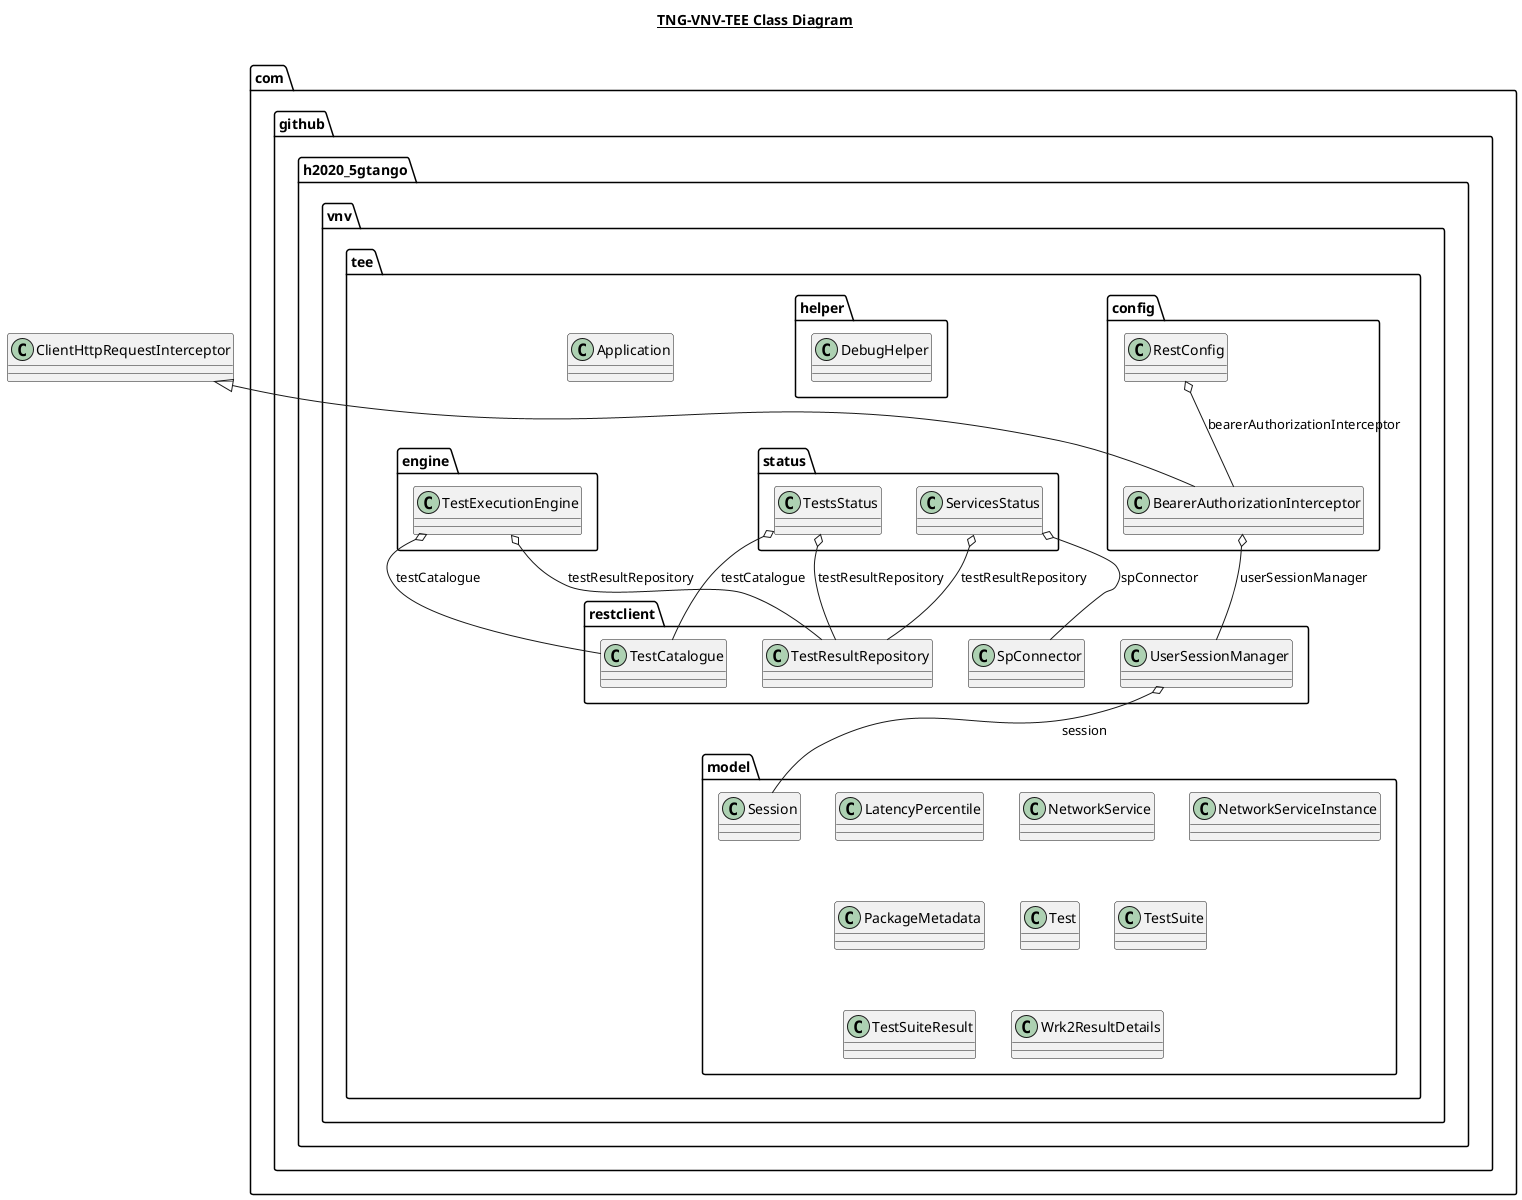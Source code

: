 @startuml

title __TNG-VNV-TEE Class Diagram__\n

  package com.github.h2020_5gtango.vnv.tee {
    class Application {
    }
  }
  

  package com.github.h2020_5gtango.vnv.tee {
    package com.github.h2020_5gtango.vnv.tee.config {
      class BearerAuthorizationInterceptor {
      }
    }
  }
  

  package com.github.h2020_5gtango.vnv.tee {
    package com.github.h2020_5gtango.vnv.tee.helper {
      class DebugHelper {
      }
    }
  }
  

  package com.github.h2020_5gtango.vnv.tee {
    package com.github.h2020_5gtango.vnv.tee.model {
      class LatencyPercentile {
      }
    }
  }
  

  package com.github.h2020_5gtango.vnv.tee {
    package com.github.h2020_5gtango.vnv.tee.model {
      class NetworkService {
      }
    }
  }
  

  package com.github.h2020_5gtango.vnv.tee {
    package com.github.h2020_5gtango.vnv.tee.model {
      class NetworkServiceInstance {
      }
    }
  }
  

  package com.github.h2020_5gtango.vnv.tee {
    package com.github.h2020_5gtango.vnv.tee.model {
      class PackageMetadata {
      }
    }
  }
  

  package com.github.h2020_5gtango.vnv.tee {
    package com.github.h2020_5gtango.vnv.tee.config {
      class RestConfig {
      }
    }
  }
  

  package com.github.h2020_5gtango.vnv.tee {
    package com.github.h2020_5gtango.vnv.tee.status {
      class ServicesStatus {
      }
    }
  }
  

  package com.github.h2020_5gtango.vnv.tee {
    package com.github.h2020_5gtango.vnv.tee.model {
      class Session {
      }
    }
  }
  

  package com.github.h2020_5gtango.vnv.tee {
    package com.github.h2020_5gtango.vnv.tee.restclient {
      class SpConnector {
      }
    }
  }
  

  package com.github.h2020_5gtango.vnv.tee {
    package com.github.h2020_5gtango.vnv.tee.model {
      class Test {
      }
    }
  }
  

  package com.github.h2020_5gtango.vnv.tee {
    package com.github.h2020_5gtango.vnv.tee.restclient {
      class TestCatalogue {
      }
    }
  }
  

  package com.github.h2020_5gtango.vnv.tee {
    package com.github.h2020_5gtango.vnv.tee.engine {
      class TestExecutionEngine {
      }
    }
  }
  

  package com.github.h2020_5gtango.vnv.tee {
    package com.github.h2020_5gtango.vnv.tee.restclient {
      class TestResultRepository {
      }
    }
  }
  

  package com.github.h2020_5gtango.vnv.tee {
    package com.github.h2020_5gtango.vnv.tee.model {
      class TestSuite {
      }
    }
  }
  

  package com.github.h2020_5gtango.vnv.tee {
    package com.github.h2020_5gtango.vnv.tee.model {
      class TestSuiteResult {
      }
    }
  }
  

  package com.github.h2020_5gtango.vnv.tee {
    package com.github.h2020_5gtango.vnv.tee.status {
      class TestsStatus {
      }
    }
  }
  

  package com.github.h2020_5gtango.vnv.tee {
    package com.github.h2020_5gtango.vnv.tee.restclient {
      class UserSessionManager {
      }
    }
  }
  

  package com.github.h2020_5gtango.vnv.tee {
    package com.github.h2020_5gtango.vnv.tee.model {
      class Wrk2ResultDetails {
      }
    }
  }
  

  BearerAuthorizationInterceptor -up-|> ClientHttpRequestInterceptor
  BearerAuthorizationInterceptor o-- UserSessionManager : userSessionManager
  RestConfig o-- BearerAuthorizationInterceptor : bearerAuthorizationInterceptor
  ServicesStatus o-- SpConnector : spConnector
  ServicesStatus o-- TestResultRepository : testResultRepository
  TestExecutionEngine o-- TestResultRepository : testResultRepository
  TestExecutionEngine o-- TestCatalogue : testCatalogue
  TestsStatus o-- TestCatalogue : testCatalogue
  TestsStatus o-- TestResultRepository : testResultRepository
  UserSessionManager o-- Session : session

@enduml

